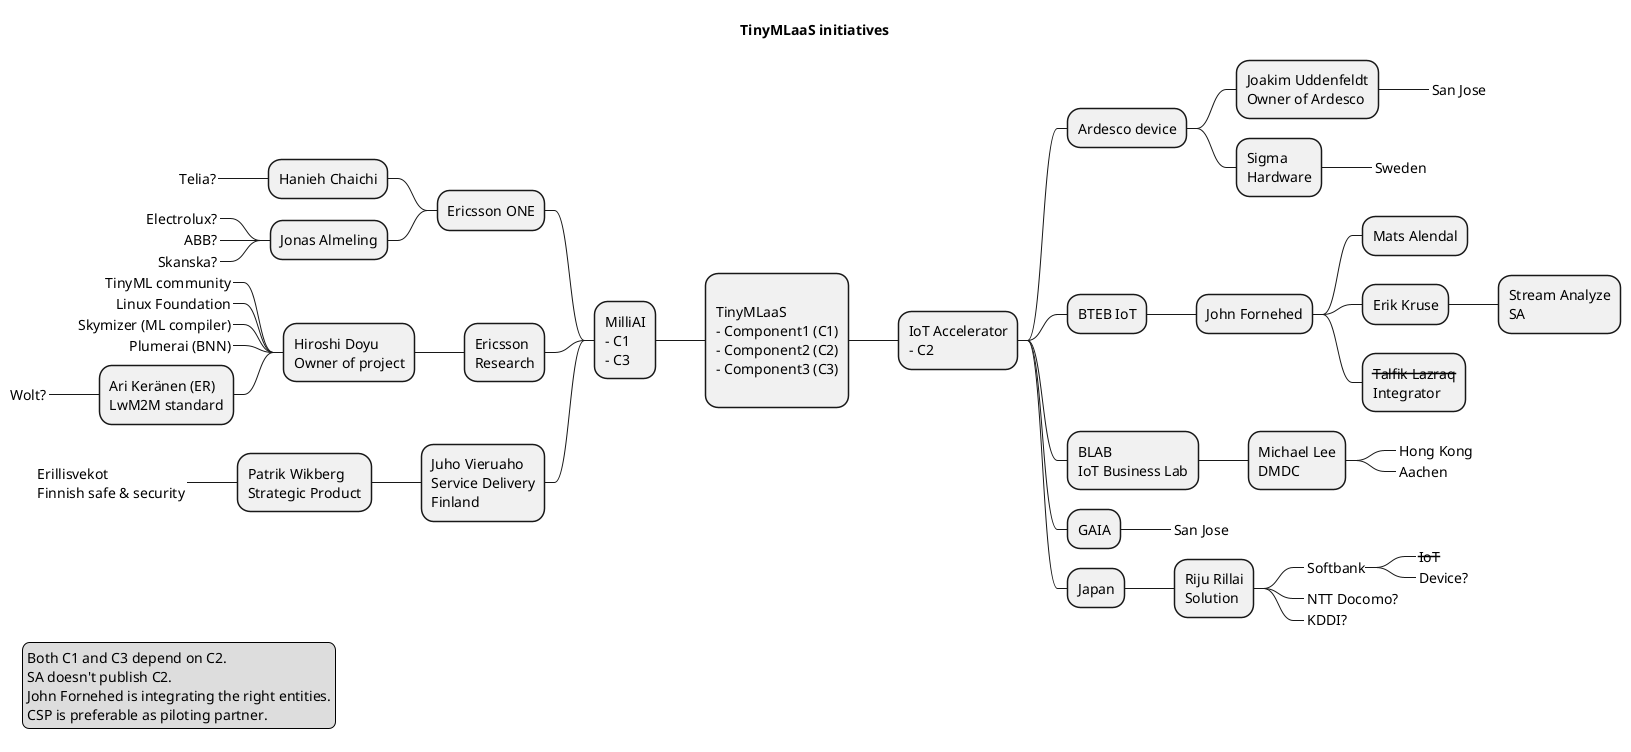 @startmindmap

title TinyMLaaS initiatives

+ \nTinyMLaaS\n- Component1 (C1)\n- Component2 (C2)\n- Component3 (C3)\n
-- MilliAI\n- C1\n- C3
--- Ericsson ONE
---- Hanieh Chaichi
-----_ Telia?
---- Jonas Almeling
-----_ Electrolux?
-----_ ABB?
-----_ Skanska?
--- Ericsson\nResearch
---- Hiroshi Doyu\nOwner of project
-----_ TinyML community
-----_ Linux Foundation
-----_ Skymizer (ML compiler)
-----_ Plumerai (BNN)
----- Ari Keränen (ER)\nLwM2M standard
------_ Wolt?
--- Juho Vieruaho\nService Delivery\nFinland
---- Patrik Wikberg\nStrategic Product
-----_ Erillisvekot\nFinnish safe & security
++ IoT Accelerator\n- C2
+++ Ardesco device
++++ Joakim Uddenfeldt\nOwner of Ardesco
+++++_ San Jose
++++ Sigma\nHardware
+++++_ Sweden
+++ BTEB IoT
++++ John Fornehed
+++++ Mats Alendal
+++++ Erik Kruse
++++++ Stream Analyze\nSA
+++++ <s>Talfik Lazraq</s>\nIntegrator
+++ BLAB\nIoT Business Lab
++++ Michael Lee\nDMDC
+++++_ Hong Kong
+++++_ Aachen
+++ GAIA
++++_ San Jose
+++ Japan
++++ Riju Rillai\nSolution
+++++_ Softbank
++++++_ <s>IoT</s>
++++++_ Device?
+++++_ NTT Docomo?
+++++_ KDDI?

legend left
Both C1 and C3 depend on C2.
SA doesn't publish C2.
John Fornehed is integrating the right entities.
CSP is preferable as piloting partner.
endlegend

@endmindmap


